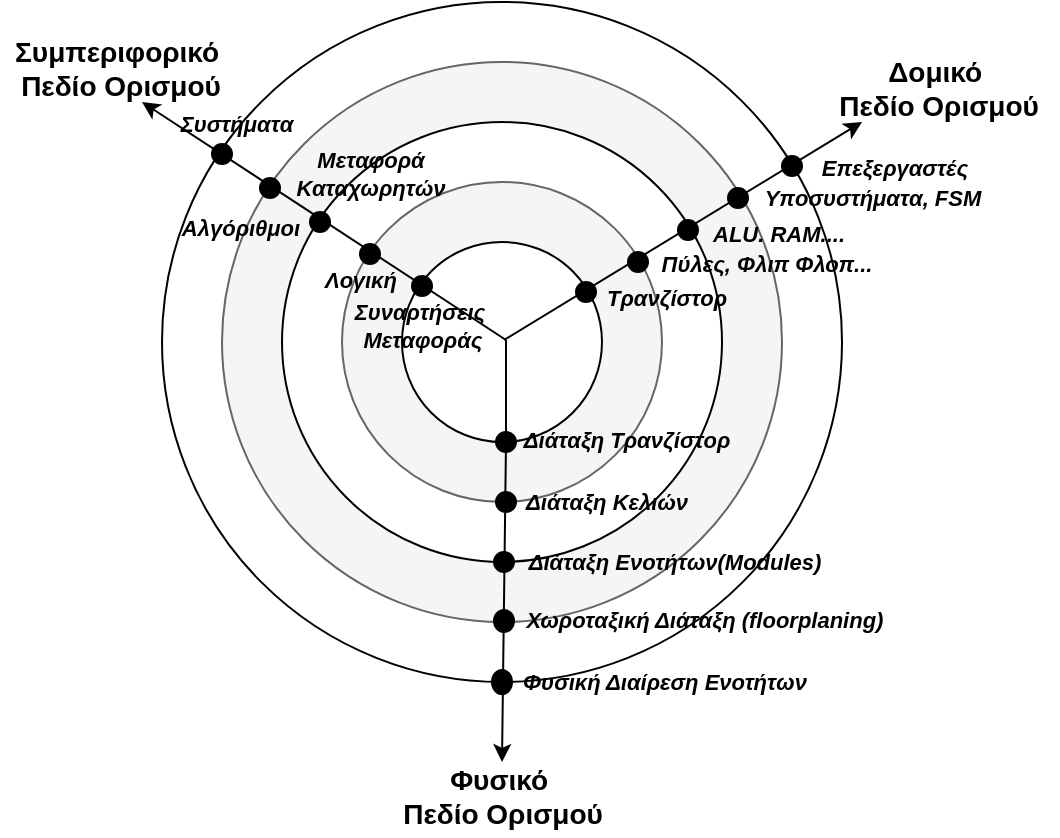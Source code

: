 <mxfile version="17.2.1" type="device"><diagram id="6wazK78AbgsHr4q6TTrf" name="Page-1"><mxGraphModel dx="1038" dy="641" grid="1" gridSize="10" guides="1" tooltips="1" connect="1" arrows="1" fold="1" page="1" pageScale="1" pageWidth="850" pageHeight="1100" math="0" shadow="0"><root><mxCell id="0"/><mxCell id="1" parent="0"/><mxCell id="v7qvgSEe8KJLdecJtyqt-3" value="" style="ellipse;whiteSpace=wrap;html=1;aspect=fixed;" parent="1" vertex="1"><mxGeometry x="121" y="70" width="340" height="340" as="geometry"/></mxCell><mxCell id="v7qvgSEe8KJLdecJtyqt-4" value="" style="ellipse;whiteSpace=wrap;html=1;aspect=fixed;fillColor=#f5f5f5;fontColor=#333333;strokeColor=#666666;" parent="1" vertex="1"><mxGeometry x="151" y="100" width="280" height="280" as="geometry"/></mxCell><mxCell id="v7qvgSEe8KJLdecJtyqt-5" value="" style="ellipse;whiteSpace=wrap;html=1;aspect=fixed;" parent="1" vertex="1"><mxGeometry x="181" y="130" width="220" height="220" as="geometry"/></mxCell><mxCell id="v7qvgSEe8KJLdecJtyqt-6" value="" style="ellipse;whiteSpace=wrap;html=1;aspect=fixed;fillColor=#f5f5f5;fontColor=#333333;strokeColor=#666666;" parent="1" vertex="1"><mxGeometry x="211" y="160" width="160" height="160" as="geometry"/></mxCell><mxCell id="v7qvgSEe8KJLdecJtyqt-7" value="" style="ellipse;whiteSpace=wrap;html=1;aspect=fixed;" parent="1" vertex="1"><mxGeometry x="241" y="190" width="100" height="100" as="geometry"/></mxCell><mxCell id="v7qvgSEe8KJLdecJtyqt-8" value="" style="endArrow=classic;html=1;rounded=0;" parent="1" edge="1"><mxGeometry width="50" height="50" relative="1" as="geometry"><mxPoint x="292" y="239" as="sourcePoint"/><mxPoint x="471" y="130" as="targetPoint"/></mxGeometry></mxCell><mxCell id="v7qvgSEe8KJLdecJtyqt-9" value="" style="endArrow=classic;html=1;rounded=0;" parent="1" edge="1"><mxGeometry width="50" height="50" relative="1" as="geometry"><mxPoint x="293" y="239" as="sourcePoint"/><mxPoint x="111" y="120" as="targetPoint"/></mxGeometry></mxCell><mxCell id="v7qvgSEe8KJLdecJtyqt-10" value="" style="endArrow=classic;html=1;rounded=0;startArrow=none;" parent="1" edge="1" source="QBqUxdggtmAEOYWxLdgm-1"><mxGeometry width="50" height="50" relative="1" as="geometry"><mxPoint x="293" y="239" as="sourcePoint"/><mxPoint x="291" y="450" as="targetPoint"/></mxGeometry></mxCell><mxCell id="v7qvgSEe8KJLdecJtyqt-11" value="Φυσικό&amp;nbsp;&lt;br style=&quot;font-size: 14px;&quot;&gt;Πεδίο Ορισμού" style="text;html=1;align=center;verticalAlign=middle;resizable=0;points=[];autosize=1;strokeColor=none;fillColor=none;fontStyle=1;fontSize=14;" parent="1" vertex="1"><mxGeometry x="231" y="447" width="120" height="40" as="geometry"/></mxCell><mxCell id="v7qvgSEe8KJLdecJtyqt-12" value="Δομικό&amp;nbsp;&lt;br style=&quot;font-size: 14px;&quot;&gt;Πεδίο Ορισμού" style="text;html=1;align=center;verticalAlign=middle;resizable=0;points=[];autosize=1;strokeColor=none;fillColor=none;fontStyle=1;fontSize=14;" parent="1" vertex="1"><mxGeometry x="449" y="93" width="120" height="40" as="geometry"/></mxCell><mxCell id="v7qvgSEe8KJLdecJtyqt-13" value="Συμπεριφορικό&amp;nbsp;&lt;br style=&quot;font-size: 14px;&quot;&gt;Πεδίο Ορισμού" style="text;html=1;align=center;verticalAlign=middle;resizable=0;points=[];autosize=1;strokeColor=none;fillColor=none;fontStyle=1;fontSize=14;" parent="1" vertex="1"><mxGeometry x="40" y="83" width="120" height="40" as="geometry"/></mxCell><mxCell id="QBqUxdggtmAEOYWxLdgm-1" value="" style="ellipse;whiteSpace=wrap;html=1;aspect=fixed;fillColor=#000000;" vertex="1" parent="1"><mxGeometry x="288" y="285" width="10" height="10" as="geometry"/></mxCell><mxCell id="QBqUxdggtmAEOYWxLdgm-2" value="" style="endArrow=none;html=1;rounded=0;" edge="1" parent="1" target="QBqUxdggtmAEOYWxLdgm-1"><mxGeometry width="50" height="50" relative="1" as="geometry"><mxPoint x="293" y="239" as="sourcePoint"/><mxPoint x="291" y="450" as="targetPoint"/></mxGeometry></mxCell><mxCell id="QBqUxdggtmAEOYWxLdgm-3" value="" style="ellipse;whiteSpace=wrap;html=1;aspect=fixed;fillColor=#000000;" vertex="1" parent="1"><mxGeometry x="288" y="315" width="10" height="10" as="geometry"/></mxCell><mxCell id="QBqUxdggtmAEOYWxLdgm-4" value="" style="ellipse;whiteSpace=wrap;html=1;aspect=fixed;fillColor=#000000;" vertex="1" parent="1"><mxGeometry x="287" y="345" width="10" height="10" as="geometry"/></mxCell><mxCell id="QBqUxdggtmAEOYWxLdgm-5" value="" style="ellipse;whiteSpace=wrap;html=1;aspect=fixed;fillColor=#000000;" vertex="1" parent="1"><mxGeometry x="287" y="374" width="10" height="11" as="geometry"/></mxCell><mxCell id="QBqUxdggtmAEOYWxLdgm-6" value="" style="ellipse;whiteSpace=wrap;html=1;aspect=fixed;fillColor=#000000;" vertex="1" parent="1"><mxGeometry x="286" y="404" width="10" height="12" as="geometry"/></mxCell><mxCell id="QBqUxdggtmAEOYWxLdgm-7" value="" style="ellipse;whiteSpace=wrap;html=1;aspect=fixed;fillColor=#000000;" vertex="1" parent="1"><mxGeometry x="328" y="210" width="10" height="10" as="geometry"/></mxCell><mxCell id="QBqUxdggtmAEOYWxLdgm-8" value="" style="ellipse;whiteSpace=wrap;html=1;aspect=fixed;fillColor=#000000;" vertex="1" parent="1"><mxGeometry x="354" y="195" width="10" height="10" as="geometry"/></mxCell><mxCell id="QBqUxdggtmAEOYWxLdgm-9" value="" style="ellipse;whiteSpace=wrap;html=1;aspect=fixed;fillColor=#000000;" vertex="1" parent="1"><mxGeometry x="379" y="179" width="10" height="10" as="geometry"/></mxCell><mxCell id="QBqUxdggtmAEOYWxLdgm-10" value="" style="ellipse;whiteSpace=wrap;html=1;aspect=fixed;fillColor=#000000;" vertex="1" parent="1"><mxGeometry x="404" y="163" width="10" height="10" as="geometry"/></mxCell><mxCell id="QBqUxdggtmAEOYWxLdgm-11" value="" style="ellipse;whiteSpace=wrap;html=1;aspect=fixed;fillColor=#000000;" vertex="1" parent="1"><mxGeometry x="431" y="147" width="10" height="10" as="geometry"/></mxCell><mxCell id="QBqUxdggtmAEOYWxLdgm-12" value="" style="ellipse;whiteSpace=wrap;html=1;aspect=fixed;fillColor=#000000;" vertex="1" parent="1"><mxGeometry x="246" y="207" width="10" height="10" as="geometry"/></mxCell><mxCell id="QBqUxdggtmAEOYWxLdgm-13" value="" style="ellipse;whiteSpace=wrap;html=1;aspect=fixed;fillColor=#000000;" vertex="1" parent="1"><mxGeometry x="220" y="191" width="10" height="10" as="geometry"/></mxCell><mxCell id="QBqUxdggtmAEOYWxLdgm-14" value="" style="ellipse;whiteSpace=wrap;html=1;aspect=fixed;fillColor=#000000;" vertex="1" parent="1"><mxGeometry x="195" y="175" width="10" height="10" as="geometry"/></mxCell><mxCell id="QBqUxdggtmAEOYWxLdgm-15" value="" style="ellipse;whiteSpace=wrap;html=1;aspect=fixed;fillColor=#000000;" vertex="1" parent="1"><mxGeometry x="170" y="158" width="10" height="10" as="geometry"/></mxCell><mxCell id="QBqUxdggtmAEOYWxLdgm-16" value="" style="ellipse;whiteSpace=wrap;html=1;aspect=fixed;fillColor=#000000;" vertex="1" parent="1"><mxGeometry x="146" y="141" width="10" height="10" as="geometry"/></mxCell><mxCell id="QBqUxdggtmAEOYWxLdgm-17" value="Συναρτήσεις&amp;nbsp;&lt;br style=&quot;font-size: 11px;&quot;&gt;Μεταφοράς" style="text;html=1;align=center;verticalAlign=middle;resizable=0;points=[];autosize=1;strokeColor=none;fillColor=none;fontStyle=3;fontSize=11;" vertex="1" parent="1"><mxGeometry x="211" y="217" width="80" height="30" as="geometry"/></mxCell><mxCell id="QBqUxdggtmAEOYWxLdgm-18" value="Διάταξη Κελιών" style="text;html=1;align=center;verticalAlign=middle;resizable=0;points=[];autosize=1;strokeColor=none;fillColor=none;fontStyle=3;fontSize=11;" vertex="1" parent="1"><mxGeometry x="293" y="310" width="100" height="20" as="geometry"/></mxCell><mxCell id="QBqUxdggtmAEOYWxLdgm-19" value="Διάταξη Ενοτήτων(Modules)" style="text;html=1;align=center;verticalAlign=middle;resizable=0;points=[];autosize=1;strokeColor=none;fillColor=none;fontStyle=3;fontSize=11;" vertex="1" parent="1"><mxGeometry x="297" y="340" width="160" height="20" as="geometry"/></mxCell><mxCell id="QBqUxdggtmAEOYWxLdgm-20" value="Χωροταξική Διάταξη (floorplaning)" style="text;html=1;align=center;verticalAlign=middle;resizable=0;points=[];autosize=1;strokeColor=none;fillColor=none;fontStyle=3;fontSize=11;" vertex="1" parent="1"><mxGeometry x="297" y="369" width="190" height="20" as="geometry"/></mxCell><mxCell id="QBqUxdggtmAEOYWxLdgm-21" value="Φυσική Διαίρεση Ενοτήτων" style="text;html=1;align=center;verticalAlign=middle;resizable=0;points=[];autosize=1;strokeColor=none;fillColor=none;fontStyle=3;fontSize=11;" vertex="1" parent="1"><mxGeometry x="292" y="400" width="160" height="20" as="geometry"/></mxCell><mxCell id="QBqUxdggtmAEOYWxLdgm-22" value="Λογική" style="text;html=1;align=center;verticalAlign=middle;resizable=0;points=[];autosize=1;strokeColor=none;fillColor=none;fontStyle=3;fontSize=11;" vertex="1" parent="1"><mxGeometry x="195" y="199" width="50" height="20" as="geometry"/></mxCell><mxCell id="QBqUxdggtmAEOYWxLdgm-23" value="Μεταφορά&lt;br style=&quot;font-size: 11px;&quot;&gt;Καταχωρητών" style="text;html=1;align=center;verticalAlign=middle;resizable=0;points=[];autosize=1;strokeColor=none;fillColor=none;fontStyle=3;fontSize=11;" vertex="1" parent="1"><mxGeometry x="180" y="141" width="90" height="30" as="geometry"/></mxCell><mxCell id="QBqUxdggtmAEOYWxLdgm-24" value="Αλγόριθμοι" style="text;html=1;align=center;verticalAlign=middle;resizable=0;points=[];autosize=1;strokeColor=none;fillColor=none;fontStyle=3;fontSize=11;" vertex="1" parent="1"><mxGeometry x="125" y="173" width="70" height="20" as="geometry"/></mxCell><mxCell id="QBqUxdggtmAEOYWxLdgm-25" value="Συστήματα" style="text;html=1;align=center;verticalAlign=middle;resizable=0;points=[];autosize=1;strokeColor=none;fillColor=none;fontStyle=3;fontSize=11;" vertex="1" parent="1"><mxGeometry x="123" y="121" width="70" height="20" as="geometry"/></mxCell><mxCell id="QBqUxdggtmAEOYWxLdgm-26" value="Υποσυστήματα, FSM" style="text;html=1;align=center;verticalAlign=middle;resizable=0;points=[];autosize=1;strokeColor=none;fillColor=none;fontStyle=3;fontSize=11;" vertex="1" parent="1"><mxGeometry x="416" y="158" width="120" height="20" as="geometry"/></mxCell><mxCell id="QBqUxdggtmAEOYWxLdgm-27" value="ALU. RAM...." style="text;html=1;align=center;verticalAlign=middle;resizable=0;points=[];autosize=1;strokeColor=none;fillColor=none;fontStyle=3;fontSize=11;" vertex="1" parent="1"><mxGeometry x="389" y="176" width="80" height="20" as="geometry"/></mxCell><mxCell id="QBqUxdggtmAEOYWxLdgm-28" value="Πύλες, Φλιπ Φλοπ..." style="text;html=1;align=center;verticalAlign=middle;resizable=0;points=[];autosize=1;strokeColor=none;fillColor=none;fontStyle=3;fontSize=11;" vertex="1" parent="1"><mxGeometry x="363" y="191" width="120" height="20" as="geometry"/></mxCell><mxCell id="QBqUxdggtmAEOYWxLdgm-29" value="Τρανζίστορ" style="text;html=1;align=center;verticalAlign=middle;resizable=0;points=[];autosize=1;strokeColor=none;fillColor=none;fontStyle=3;fontSize=11;" vertex="1" parent="1"><mxGeometry x="333" y="208" width="80" height="20" as="geometry"/></mxCell><mxCell id="QBqUxdggtmAEOYWxLdgm-30" value="Επεξεργαστές" style="text;html=1;align=center;verticalAlign=middle;resizable=0;points=[];autosize=1;strokeColor=none;fillColor=none;fontStyle=3;fontSize=11;" vertex="1" parent="1"><mxGeometry x="442" y="143" width="90" height="20" as="geometry"/></mxCell><mxCell id="QBqUxdggtmAEOYWxLdgm-31" value="Διάταξη Τρανζίστορ" style="text;html=1;align=center;verticalAlign=middle;resizable=0;points=[];autosize=1;strokeColor=none;fillColor=none;fontStyle=3;fontSize=11;" vertex="1" parent="1"><mxGeometry x="293" y="279" width="120" height="20" as="geometry"/></mxCell></root></mxGraphModel></diagram></mxfile>